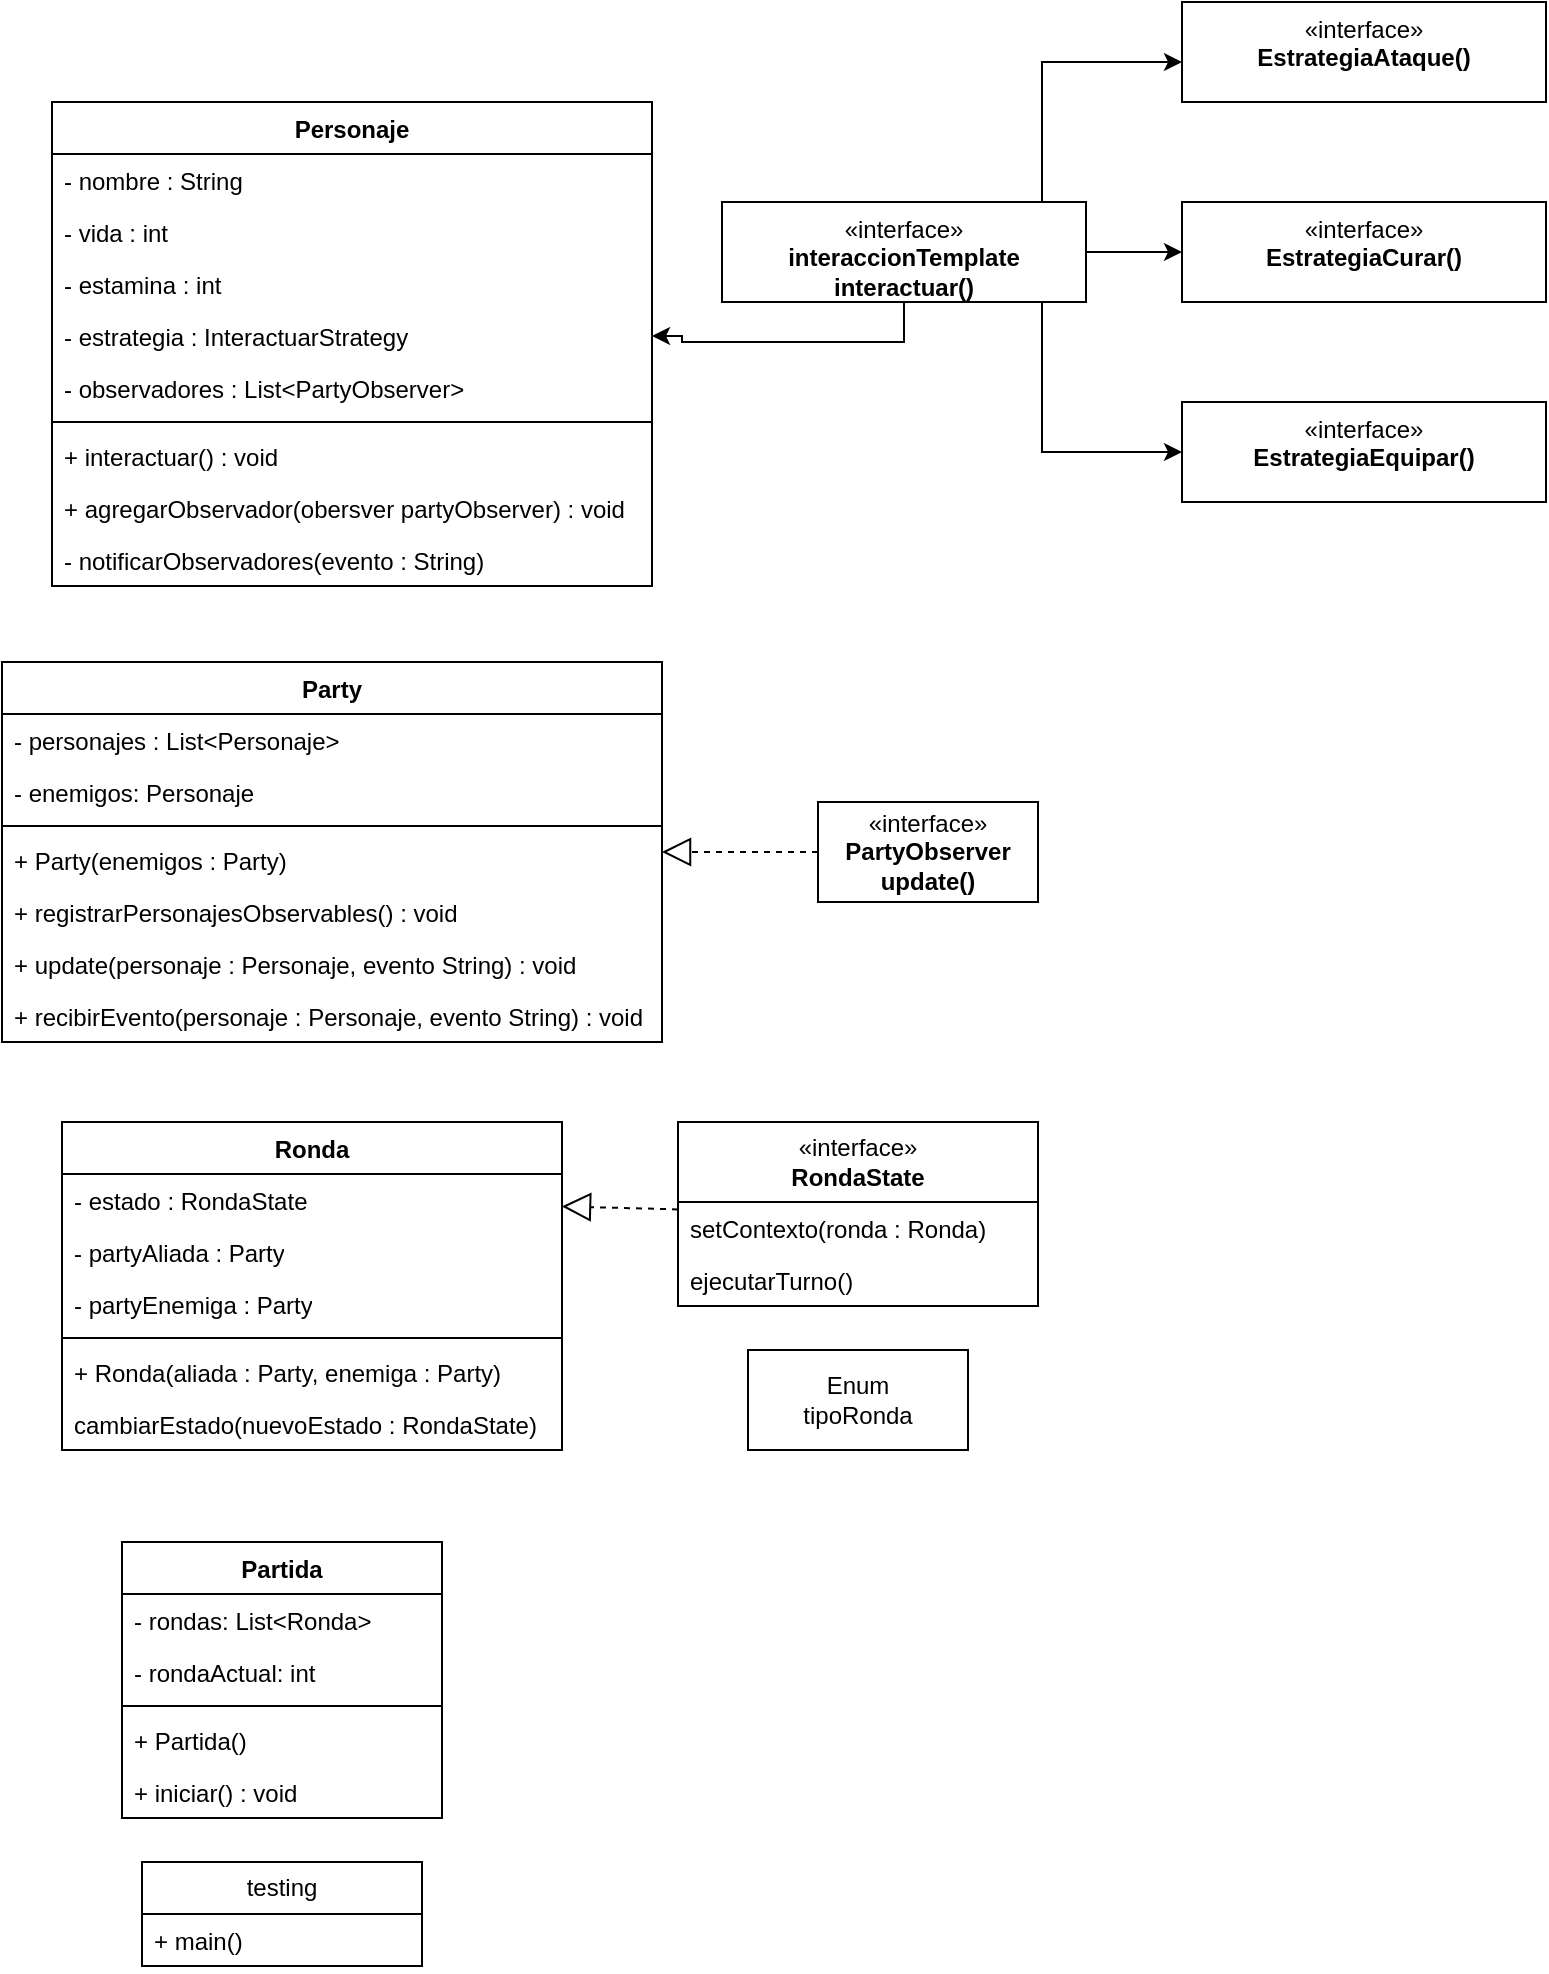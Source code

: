 <mxfile version="26.2.14">
  <diagram id="C5RBs43oDa-KdzZeNtuy" name="Page-1">
    <mxGraphModel dx="1479" dy="561" grid="1" gridSize="10" guides="1" tooltips="1" connect="1" arrows="1" fold="1" page="1" pageScale="1" pageWidth="827" pageHeight="1169" math="0" shadow="0">
      <root>
        <mxCell id="WIyWlLk6GJQsqaUBKTNV-0" />
        <mxCell id="WIyWlLk6GJQsqaUBKTNV-1" parent="WIyWlLk6GJQsqaUBKTNV-0" />
        <mxCell id="PQNFuBGrPKBz0WbmLrMF-44" value="Enum&lt;div&gt;tipoRonda&lt;/div&gt;" style="html=1;whiteSpace=wrap;" vertex="1" parent="WIyWlLk6GJQsqaUBKTNV-1">
          <mxGeometry x="323" y="754" width="110" height="50" as="geometry" />
        </mxCell>
        <mxCell id="PQNFuBGrPKBz0WbmLrMF-59" value="«interface»&lt;br&gt;&lt;b&gt;PartyObserver&lt;/b&gt;&lt;div&gt;&lt;b&gt;update()&lt;/b&gt;&lt;/div&gt;" style="html=1;whiteSpace=wrap;" vertex="1" parent="WIyWlLk6GJQsqaUBKTNV-1">
          <mxGeometry x="358" y="480" width="110" height="50" as="geometry" />
        </mxCell>
        <mxCell id="PQNFuBGrPKBz0WbmLrMF-70" value="testing" style="swimlane;fontStyle=0;childLayout=stackLayout;horizontal=1;startSize=26;fillColor=none;horizontalStack=0;resizeParent=1;resizeParentMax=0;resizeLast=0;collapsible=1;marginBottom=0;whiteSpace=wrap;html=1;" vertex="1" parent="WIyWlLk6GJQsqaUBKTNV-1">
          <mxGeometry x="20" y="1010" width="140" height="52" as="geometry" />
        </mxCell>
        <mxCell id="PQNFuBGrPKBz0WbmLrMF-71" value="+ main()" style="text;strokeColor=none;fillColor=none;align=left;verticalAlign=top;spacingLeft=4;spacingRight=4;overflow=hidden;rotatable=0;points=[[0,0.5],[1,0.5]];portConstraint=eastwest;whiteSpace=wrap;html=1;" vertex="1" parent="PQNFuBGrPKBz0WbmLrMF-70">
          <mxGeometry y="26" width="140" height="26" as="geometry" />
        </mxCell>
        <mxCell id="PQNFuBGrPKBz0WbmLrMF-78" value="Partida" style="swimlane;fontStyle=1;align=center;verticalAlign=top;childLayout=stackLayout;horizontal=1;startSize=26;horizontalStack=0;resizeParent=1;resizeParentMax=0;resizeLast=0;collapsible=1;marginBottom=0;whiteSpace=wrap;html=1;" vertex="1" parent="WIyWlLk6GJQsqaUBKTNV-1">
          <mxGeometry x="10" y="850" width="160" height="138" as="geometry" />
        </mxCell>
        <mxCell id="PQNFuBGrPKBz0WbmLrMF-79" value="- rondas: List&amp;lt;Ronda&amp;gt;" style="text;strokeColor=none;fillColor=none;align=left;verticalAlign=top;spacingLeft=4;spacingRight=4;overflow=hidden;rotatable=0;points=[[0,0.5],[1,0.5]];portConstraint=eastwest;whiteSpace=wrap;html=1;" vertex="1" parent="PQNFuBGrPKBz0WbmLrMF-78">
          <mxGeometry y="26" width="160" height="26" as="geometry" />
        </mxCell>
        <mxCell id="PQNFuBGrPKBz0WbmLrMF-82" value="- rondaActual: int" style="text;strokeColor=none;fillColor=none;align=left;verticalAlign=top;spacingLeft=4;spacingRight=4;overflow=hidden;rotatable=0;points=[[0,0.5],[1,0.5]];portConstraint=eastwest;whiteSpace=wrap;html=1;" vertex="1" parent="PQNFuBGrPKBz0WbmLrMF-78">
          <mxGeometry y="52" width="160" height="26" as="geometry" />
        </mxCell>
        <mxCell id="PQNFuBGrPKBz0WbmLrMF-80" value="" style="line;strokeWidth=1;fillColor=none;align=left;verticalAlign=middle;spacingTop=-1;spacingLeft=3;spacingRight=3;rotatable=0;labelPosition=right;points=[];portConstraint=eastwest;strokeColor=inherit;" vertex="1" parent="PQNFuBGrPKBz0WbmLrMF-78">
          <mxGeometry y="78" width="160" height="8" as="geometry" />
        </mxCell>
        <mxCell id="PQNFuBGrPKBz0WbmLrMF-81" value="+ Partida()" style="text;strokeColor=none;fillColor=none;align=left;verticalAlign=top;spacingLeft=4;spacingRight=4;overflow=hidden;rotatable=0;points=[[0,0.5],[1,0.5]];portConstraint=eastwest;whiteSpace=wrap;html=1;" vertex="1" parent="PQNFuBGrPKBz0WbmLrMF-78">
          <mxGeometry y="86" width="160" height="26" as="geometry" />
        </mxCell>
        <mxCell id="PQNFuBGrPKBz0WbmLrMF-83" value="+ iniciar() : void" style="text;strokeColor=none;fillColor=none;align=left;verticalAlign=top;spacingLeft=4;spacingRight=4;overflow=hidden;rotatable=0;points=[[0,0.5],[1,0.5]];portConstraint=eastwest;whiteSpace=wrap;html=1;" vertex="1" parent="PQNFuBGrPKBz0WbmLrMF-78">
          <mxGeometry y="112" width="160" height="26" as="geometry" />
        </mxCell>
        <mxCell id="PQNFuBGrPKBz0WbmLrMF-84" value="Ronda" style="swimlane;fontStyle=1;align=center;verticalAlign=top;childLayout=stackLayout;horizontal=1;startSize=26;horizontalStack=0;resizeParent=1;resizeParentMax=0;resizeLast=0;collapsible=1;marginBottom=0;whiteSpace=wrap;html=1;" vertex="1" parent="WIyWlLk6GJQsqaUBKTNV-1">
          <mxGeometry x="-20" y="640" width="250" height="164" as="geometry" />
        </mxCell>
        <mxCell id="PQNFuBGrPKBz0WbmLrMF-85" value="- estado : RondaState" style="text;strokeColor=none;fillColor=none;align=left;verticalAlign=top;spacingLeft=4;spacingRight=4;overflow=hidden;rotatable=0;points=[[0,0.5],[1,0.5]];portConstraint=eastwest;whiteSpace=wrap;html=1;" vertex="1" parent="PQNFuBGrPKBz0WbmLrMF-84">
          <mxGeometry y="26" width="250" height="26" as="geometry" />
        </mxCell>
        <mxCell id="PQNFuBGrPKBz0WbmLrMF-87" value="- partyAliada : Party" style="text;strokeColor=none;fillColor=none;align=left;verticalAlign=top;spacingLeft=4;spacingRight=4;overflow=hidden;rotatable=0;points=[[0,0.5],[1,0.5]];portConstraint=eastwest;whiteSpace=wrap;html=1;" vertex="1" parent="PQNFuBGrPKBz0WbmLrMF-84">
          <mxGeometry y="52" width="250" height="26" as="geometry" />
        </mxCell>
        <mxCell id="PQNFuBGrPKBz0WbmLrMF-88" value="- partyEnemiga : Party" style="text;strokeColor=none;fillColor=none;align=left;verticalAlign=top;spacingLeft=4;spacingRight=4;overflow=hidden;rotatable=0;points=[[0,0.5],[1,0.5]];portConstraint=eastwest;whiteSpace=wrap;html=1;" vertex="1" parent="PQNFuBGrPKBz0WbmLrMF-84">
          <mxGeometry y="78" width="250" height="26" as="geometry" />
        </mxCell>
        <mxCell id="PQNFuBGrPKBz0WbmLrMF-86" value="" style="line;strokeWidth=1;fillColor=none;align=left;verticalAlign=middle;spacingTop=-1;spacingLeft=3;spacingRight=3;rotatable=0;labelPosition=right;points=[];portConstraint=eastwest;strokeColor=inherit;" vertex="1" parent="PQNFuBGrPKBz0WbmLrMF-84">
          <mxGeometry y="104" width="250" height="8" as="geometry" />
        </mxCell>
        <mxCell id="PQNFuBGrPKBz0WbmLrMF-89" value="+ Ronda(aliada : Party, enemiga : Party)" style="text;strokeColor=none;fillColor=none;align=left;verticalAlign=top;spacingLeft=4;spacingRight=4;overflow=hidden;rotatable=0;points=[[0,0.5],[1,0.5]];portConstraint=eastwest;whiteSpace=wrap;html=1;" vertex="1" parent="PQNFuBGrPKBz0WbmLrMF-84">
          <mxGeometry y="112" width="250" height="26" as="geometry" />
        </mxCell>
        <mxCell id="PQNFuBGrPKBz0WbmLrMF-90" value="cambiarEstado(nuevoEstado : RondaState)" style="text;strokeColor=none;fillColor=none;align=left;verticalAlign=top;spacingLeft=4;spacingRight=4;overflow=hidden;rotatable=0;points=[[0,0.5],[1,0.5]];portConstraint=eastwest;whiteSpace=wrap;html=1;" vertex="1" parent="PQNFuBGrPKBz0WbmLrMF-84">
          <mxGeometry y="138" width="250" height="26" as="geometry" />
        </mxCell>
        <mxCell id="PQNFuBGrPKBz0WbmLrMF-95" value="«interface»&lt;br&gt;&lt;b&gt;RondaState&lt;/b&gt;" style="swimlane;fontStyle=0;childLayout=stackLayout;horizontal=1;startSize=40;fillColor=none;horizontalStack=0;resizeParent=1;resizeParentMax=0;resizeLast=0;collapsible=1;marginBottom=0;whiteSpace=wrap;html=1;" vertex="1" parent="WIyWlLk6GJQsqaUBKTNV-1">
          <mxGeometry x="288" y="640" width="180" height="92" as="geometry" />
        </mxCell>
        <mxCell id="PQNFuBGrPKBz0WbmLrMF-96" value="setContexto(ronda : Ronda)" style="text;strokeColor=none;fillColor=none;align=left;verticalAlign=top;spacingLeft=4;spacingRight=4;overflow=hidden;rotatable=0;points=[[0,0.5],[1,0.5]];portConstraint=eastwest;whiteSpace=wrap;html=1;" vertex="1" parent="PQNFuBGrPKBz0WbmLrMF-95">
          <mxGeometry y="40" width="180" height="26" as="geometry" />
        </mxCell>
        <mxCell id="PQNFuBGrPKBz0WbmLrMF-97" value="ejecutarTurno()" style="text;strokeColor=none;fillColor=none;align=left;verticalAlign=top;spacingLeft=4;spacingRight=4;overflow=hidden;rotatable=0;points=[[0,0.5],[1,0.5]];portConstraint=eastwest;whiteSpace=wrap;html=1;" vertex="1" parent="PQNFuBGrPKBz0WbmLrMF-95">
          <mxGeometry y="66" width="180" height="26" as="geometry" />
        </mxCell>
        <mxCell id="PQNFuBGrPKBz0WbmLrMF-99" value="Party" style="swimlane;fontStyle=1;align=center;verticalAlign=top;childLayout=stackLayout;horizontal=1;startSize=26;horizontalStack=0;resizeParent=1;resizeParentMax=0;resizeLast=0;collapsible=1;marginBottom=0;whiteSpace=wrap;html=1;" vertex="1" parent="WIyWlLk6GJQsqaUBKTNV-1">
          <mxGeometry x="-50" y="410" width="330" height="190" as="geometry" />
        </mxCell>
        <mxCell id="PQNFuBGrPKBz0WbmLrMF-100" value="- personajes : List&amp;lt;Personaje&amp;gt;" style="text;strokeColor=none;fillColor=none;align=left;verticalAlign=top;spacingLeft=4;spacingRight=4;overflow=hidden;rotatable=0;points=[[0,0.5],[1,0.5]];portConstraint=eastwest;whiteSpace=wrap;html=1;" vertex="1" parent="PQNFuBGrPKBz0WbmLrMF-99">
          <mxGeometry y="26" width="330" height="26" as="geometry" />
        </mxCell>
        <mxCell id="PQNFuBGrPKBz0WbmLrMF-103" value="- enemigos: Personaje" style="text;strokeColor=none;fillColor=none;align=left;verticalAlign=top;spacingLeft=4;spacingRight=4;overflow=hidden;rotatable=0;points=[[0,0.5],[1,0.5]];portConstraint=eastwest;whiteSpace=wrap;html=1;" vertex="1" parent="PQNFuBGrPKBz0WbmLrMF-99">
          <mxGeometry y="52" width="330" height="26" as="geometry" />
        </mxCell>
        <mxCell id="PQNFuBGrPKBz0WbmLrMF-101" value="" style="line;strokeWidth=1;fillColor=none;align=left;verticalAlign=middle;spacingTop=-1;spacingLeft=3;spacingRight=3;rotatable=0;labelPosition=right;points=[];portConstraint=eastwest;strokeColor=inherit;" vertex="1" parent="PQNFuBGrPKBz0WbmLrMF-99">
          <mxGeometry y="78" width="330" height="8" as="geometry" />
        </mxCell>
        <mxCell id="PQNFuBGrPKBz0WbmLrMF-102" value="+ Party(enemigos : Party)" style="text;strokeColor=none;fillColor=none;align=left;verticalAlign=top;spacingLeft=4;spacingRight=4;overflow=hidden;rotatable=0;points=[[0,0.5],[1,0.5]];portConstraint=eastwest;whiteSpace=wrap;html=1;" vertex="1" parent="PQNFuBGrPKBz0WbmLrMF-99">
          <mxGeometry y="86" width="330" height="26" as="geometry" />
        </mxCell>
        <mxCell id="PQNFuBGrPKBz0WbmLrMF-104" value="+ registrarPersonajesObservables() : void" style="text;strokeColor=none;fillColor=none;align=left;verticalAlign=top;spacingLeft=4;spacingRight=4;overflow=hidden;rotatable=0;points=[[0,0.5],[1,0.5]];portConstraint=eastwest;whiteSpace=wrap;html=1;" vertex="1" parent="PQNFuBGrPKBz0WbmLrMF-99">
          <mxGeometry y="112" width="330" height="26" as="geometry" />
        </mxCell>
        <mxCell id="PQNFuBGrPKBz0WbmLrMF-105" value="+ update(personaje : Personaje, evento String) : void" style="text;strokeColor=none;fillColor=none;align=left;verticalAlign=top;spacingLeft=4;spacingRight=4;overflow=hidden;rotatable=0;points=[[0,0.5],[1,0.5]];portConstraint=eastwest;whiteSpace=wrap;html=1;" vertex="1" parent="PQNFuBGrPKBz0WbmLrMF-99">
          <mxGeometry y="138" width="330" height="26" as="geometry" />
        </mxCell>
        <mxCell id="PQNFuBGrPKBz0WbmLrMF-106" value="+ recibirEvento(personaje : Personaje, evento String) : void" style="text;strokeColor=none;fillColor=none;align=left;verticalAlign=top;spacingLeft=4;spacingRight=4;overflow=hidden;rotatable=0;points=[[0,0.5],[1,0.5]];portConstraint=eastwest;whiteSpace=wrap;html=1;" vertex="1" parent="PQNFuBGrPKBz0WbmLrMF-99">
          <mxGeometry y="164" width="330" height="26" as="geometry" />
        </mxCell>
        <mxCell id="PQNFuBGrPKBz0WbmLrMF-107" value="" style="endArrow=block;dashed=1;endFill=0;endSize=12;html=1;rounded=0;fontFamily=Helvetica;fontSize=12;fontColor=default;" edge="1" parent="WIyWlLk6GJQsqaUBKTNV-1" source="PQNFuBGrPKBz0WbmLrMF-59" target="PQNFuBGrPKBz0WbmLrMF-99">
          <mxGeometry width="160" relative="1" as="geometry">
            <mxPoint x="150" y="530" as="sourcePoint" />
            <mxPoint x="310" y="530" as="targetPoint" />
          </mxGeometry>
        </mxCell>
        <mxCell id="PQNFuBGrPKBz0WbmLrMF-108" value="Personaje" style="swimlane;fontStyle=1;align=center;verticalAlign=top;childLayout=stackLayout;horizontal=1;startSize=26;horizontalStack=0;resizeParent=1;resizeParentMax=0;resizeLast=0;collapsible=1;marginBottom=0;whiteSpace=wrap;html=1;spacingLeft=4;spacingRight=4;fontFamily=Helvetica;fontSize=12;fontColor=default;fillColor=none;gradientColor=none;" vertex="1" parent="WIyWlLk6GJQsqaUBKTNV-1">
          <mxGeometry x="-25" y="130" width="300" height="242" as="geometry" />
        </mxCell>
        <mxCell id="PQNFuBGrPKBz0WbmLrMF-109" value="- nombre : String" style="text;strokeColor=none;fillColor=none;align=left;verticalAlign=top;spacingLeft=4;spacingRight=4;overflow=hidden;rotatable=0;points=[[0,0.5],[1,0.5]];portConstraint=eastwest;whiteSpace=wrap;html=1;fontFamily=Helvetica;fontSize=12;fontColor=default;" vertex="1" parent="PQNFuBGrPKBz0WbmLrMF-108">
          <mxGeometry y="26" width="300" height="26" as="geometry" />
        </mxCell>
        <mxCell id="PQNFuBGrPKBz0WbmLrMF-111" value="- vida : int" style="text;strokeColor=none;fillColor=none;align=left;verticalAlign=top;spacingLeft=4;spacingRight=4;overflow=hidden;rotatable=0;points=[[0,0.5],[1,0.5]];portConstraint=eastwest;whiteSpace=wrap;html=1;fontFamily=Helvetica;fontSize=12;fontColor=default;" vertex="1" parent="PQNFuBGrPKBz0WbmLrMF-108">
          <mxGeometry y="52" width="300" height="26" as="geometry" />
        </mxCell>
        <mxCell id="PQNFuBGrPKBz0WbmLrMF-112" value="- estamina : int" style="text;strokeColor=none;fillColor=none;align=left;verticalAlign=top;spacingLeft=4;spacingRight=4;overflow=hidden;rotatable=0;points=[[0,0.5],[1,0.5]];portConstraint=eastwest;whiteSpace=wrap;html=1;fontFamily=Helvetica;fontSize=12;fontColor=default;" vertex="1" parent="PQNFuBGrPKBz0WbmLrMF-108">
          <mxGeometry y="78" width="300" height="26" as="geometry" />
        </mxCell>
        <mxCell id="PQNFuBGrPKBz0WbmLrMF-118" value="- estrategia : InteractuarStrategy" style="text;strokeColor=none;fillColor=none;align=left;verticalAlign=top;spacingLeft=4;spacingRight=4;overflow=hidden;rotatable=0;points=[[0,0.5],[1,0.5]];portConstraint=eastwest;whiteSpace=wrap;html=1;fontFamily=Helvetica;fontSize=12;fontColor=default;" vertex="1" parent="PQNFuBGrPKBz0WbmLrMF-108">
          <mxGeometry y="104" width="300" height="26" as="geometry" />
        </mxCell>
        <mxCell id="PQNFuBGrPKBz0WbmLrMF-119" value="- observadores : List&amp;lt;PartyObserver&amp;gt;" style="text;strokeColor=none;fillColor=none;align=left;verticalAlign=top;spacingLeft=4;spacingRight=4;overflow=hidden;rotatable=0;points=[[0,0.5],[1,0.5]];portConstraint=eastwest;whiteSpace=wrap;html=1;fontFamily=Helvetica;fontSize=12;fontColor=default;" vertex="1" parent="PQNFuBGrPKBz0WbmLrMF-108">
          <mxGeometry y="130" width="300" height="26" as="geometry" />
        </mxCell>
        <mxCell id="PQNFuBGrPKBz0WbmLrMF-110" value="" style="line;strokeWidth=1;fillColor=none;align=left;verticalAlign=middle;spacingTop=-1;spacingLeft=3;spacingRight=3;rotatable=0;labelPosition=right;points=[];portConstraint=eastwest;strokeColor=inherit;fontFamily=Helvetica;fontSize=12;fontColor=default;" vertex="1" parent="PQNFuBGrPKBz0WbmLrMF-108">
          <mxGeometry y="156" width="300" height="8" as="geometry" />
        </mxCell>
        <mxCell id="PQNFuBGrPKBz0WbmLrMF-120" value="+ interactuar() : void" style="text;strokeColor=none;fillColor=none;align=left;verticalAlign=top;spacingLeft=4;spacingRight=4;overflow=hidden;rotatable=0;points=[[0,0.5],[1,0.5]];portConstraint=eastwest;whiteSpace=wrap;html=1;fontFamily=Helvetica;fontSize=12;fontColor=default;" vertex="1" parent="PQNFuBGrPKBz0WbmLrMF-108">
          <mxGeometry y="164" width="300" height="26" as="geometry" />
        </mxCell>
        <mxCell id="PQNFuBGrPKBz0WbmLrMF-121" value="+ agregarObservador(obersver partyObserver) : void" style="text;strokeColor=none;fillColor=none;align=left;verticalAlign=top;spacingLeft=4;spacingRight=4;overflow=hidden;rotatable=0;points=[[0,0.5],[1,0.5]];portConstraint=eastwest;whiteSpace=wrap;html=1;fontFamily=Helvetica;fontSize=12;fontColor=default;" vertex="1" parent="PQNFuBGrPKBz0WbmLrMF-108">
          <mxGeometry y="190" width="300" height="26" as="geometry" />
        </mxCell>
        <mxCell id="PQNFuBGrPKBz0WbmLrMF-122" value="- notificarObservadores(evento : String)" style="text;strokeColor=none;fillColor=none;align=left;verticalAlign=top;spacingLeft=4;spacingRight=4;overflow=hidden;rotatable=0;points=[[0,0.5],[1,0.5]];portConstraint=eastwest;whiteSpace=wrap;html=1;fontFamily=Helvetica;fontSize=12;fontColor=default;" vertex="1" parent="PQNFuBGrPKBz0WbmLrMF-108">
          <mxGeometry y="216" width="300" height="26" as="geometry" />
        </mxCell>
        <mxCell id="PQNFuBGrPKBz0WbmLrMF-130" style="edgeStyle=orthogonalEdgeStyle;rounded=0;orthogonalLoop=1;jettySize=auto;html=1;fontFamily=Helvetica;fontSize=12;fontColor=default;" edge="1" parent="WIyWlLk6GJQsqaUBKTNV-1" source="PQNFuBGrPKBz0WbmLrMF-124" target="PQNFuBGrPKBz0WbmLrMF-126">
          <mxGeometry relative="1" as="geometry">
            <Array as="points">
              <mxPoint x="470" y="110" />
            </Array>
          </mxGeometry>
        </mxCell>
        <mxCell id="PQNFuBGrPKBz0WbmLrMF-131" style="edgeStyle=orthogonalEdgeStyle;rounded=0;orthogonalLoop=1;jettySize=auto;html=1;fontFamily=Helvetica;fontSize=12;fontColor=default;" edge="1" parent="WIyWlLk6GJQsqaUBKTNV-1" source="PQNFuBGrPKBz0WbmLrMF-124" target="PQNFuBGrPKBz0WbmLrMF-127">
          <mxGeometry relative="1" as="geometry" />
        </mxCell>
        <mxCell id="PQNFuBGrPKBz0WbmLrMF-132" style="edgeStyle=orthogonalEdgeStyle;rounded=0;orthogonalLoop=1;jettySize=auto;html=1;fontFamily=Helvetica;fontSize=12;fontColor=default;" edge="1" parent="WIyWlLk6GJQsqaUBKTNV-1" source="PQNFuBGrPKBz0WbmLrMF-124" target="PQNFuBGrPKBz0WbmLrMF-128">
          <mxGeometry relative="1" as="geometry">
            <Array as="points">
              <mxPoint x="470" y="305" />
            </Array>
          </mxGeometry>
        </mxCell>
        <mxCell id="PQNFuBGrPKBz0WbmLrMF-135" style="edgeStyle=orthogonalEdgeStyle;rounded=0;orthogonalLoop=1;jettySize=auto;html=1;fontFamily=Helvetica;fontSize=12;fontColor=default;" edge="1" parent="WIyWlLk6GJQsqaUBKTNV-1" source="PQNFuBGrPKBz0WbmLrMF-124" target="PQNFuBGrPKBz0WbmLrMF-118">
          <mxGeometry relative="1" as="geometry" />
        </mxCell>
        <mxCell id="PQNFuBGrPKBz0WbmLrMF-124" value="«interface»&lt;br&gt;&lt;b&gt;interaccionTemplate&lt;/b&gt;&lt;div&gt;&lt;b&gt;interactuar()&lt;/b&gt;&lt;/div&gt;" style="html=1;whiteSpace=wrap;align=center;verticalAlign=top;spacingLeft=4;spacingRight=4;fontFamily=Helvetica;fontSize=12;fontColor=default;fillColor=none;gradientColor=none;" vertex="1" parent="WIyWlLk6GJQsqaUBKTNV-1">
          <mxGeometry x="310" y="180" width="182" height="50" as="geometry" />
        </mxCell>
        <mxCell id="PQNFuBGrPKBz0WbmLrMF-126" value="«interface»&lt;br&gt;&lt;b&gt;EstrategiaAtaque()&lt;/b&gt;" style="html=1;whiteSpace=wrap;align=center;verticalAlign=top;spacingLeft=4;spacingRight=4;fontFamily=Helvetica;fontSize=12;fontColor=default;fillColor=none;gradientColor=none;" vertex="1" parent="WIyWlLk6GJQsqaUBKTNV-1">
          <mxGeometry x="540" y="80" width="182" height="50" as="geometry" />
        </mxCell>
        <mxCell id="PQNFuBGrPKBz0WbmLrMF-127" value="«interface»&lt;br&gt;&lt;b&gt;EstrategiaCurar()&lt;/b&gt;" style="html=1;whiteSpace=wrap;align=center;verticalAlign=top;spacingLeft=4;spacingRight=4;fontFamily=Helvetica;fontSize=12;fontColor=default;fillColor=none;gradientColor=none;" vertex="1" parent="WIyWlLk6GJQsqaUBKTNV-1">
          <mxGeometry x="540" y="180" width="182" height="50" as="geometry" />
        </mxCell>
        <mxCell id="PQNFuBGrPKBz0WbmLrMF-128" value="«interface»&lt;br&gt;&lt;b&gt;EstrategiaEquipar()&lt;/b&gt;" style="html=1;whiteSpace=wrap;align=center;verticalAlign=top;spacingLeft=4;spacingRight=4;fontFamily=Helvetica;fontSize=12;fontColor=default;fillColor=none;gradientColor=none;" vertex="1" parent="WIyWlLk6GJQsqaUBKTNV-1">
          <mxGeometry x="540" y="280" width="182" height="50" as="geometry" />
        </mxCell>
        <mxCell id="PQNFuBGrPKBz0WbmLrMF-136" value="" style="endArrow=block;dashed=1;endFill=0;endSize=12;html=1;rounded=0;fontFamily=Helvetica;fontSize=12;fontColor=default;" edge="1" parent="WIyWlLk6GJQsqaUBKTNV-1" source="PQNFuBGrPKBz0WbmLrMF-95" target="PQNFuBGrPKBz0WbmLrMF-85">
          <mxGeometry width="160" relative="1" as="geometry">
            <mxPoint x="130" y="720" as="sourcePoint" />
            <mxPoint x="290" y="720" as="targetPoint" />
          </mxGeometry>
        </mxCell>
      </root>
    </mxGraphModel>
  </diagram>
</mxfile>
